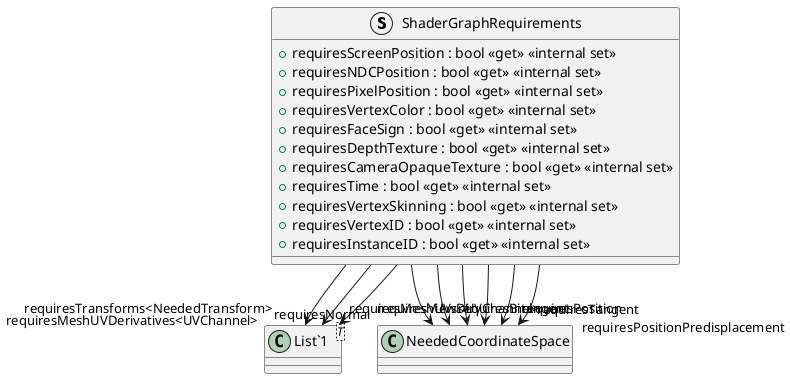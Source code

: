@startuml
struct ShaderGraphRequirements {
    + requiresScreenPosition : bool <<get>> <<internal set>>
    + requiresNDCPosition : bool <<get>> <<internal set>>
    + requiresPixelPosition : bool <<get>> <<internal set>>
    + requiresVertexColor : bool <<get>> <<internal set>>
    + requiresFaceSign : bool <<get>> <<internal set>>
    + requiresDepthTexture : bool <<get>> <<internal set>>
    + requiresCameraOpaqueTexture : bool <<get>> <<internal set>>
    + requiresTime : bool <<get>> <<internal set>>
    + requiresVertexSkinning : bool <<get>> <<internal set>>
    + requiresVertexID : bool <<get>> <<internal set>>
    + requiresInstanceID : bool <<get>> <<internal set>>
}
class "List`1"<T> {
}
ShaderGraphRequirements --> "requiresTransforms<NeededTransform>" "List`1"
ShaderGraphRequirements --> "requiresNormal" NeededCoordinateSpace
ShaderGraphRequirements --> "requiresBitangent" NeededCoordinateSpace
ShaderGraphRequirements --> "requiresTangent" NeededCoordinateSpace
ShaderGraphRequirements --> "requiresViewDir" NeededCoordinateSpace
ShaderGraphRequirements --> "requiresPosition" NeededCoordinateSpace
ShaderGraphRequirements --> "requiresPositionPredisplacement" NeededCoordinateSpace
ShaderGraphRequirements --> "requiresMeshUVs<UVChannel>" "List`1"
ShaderGraphRequirements --> "requiresMeshUVDerivatives<UVChannel>" "List`1"
@enduml
